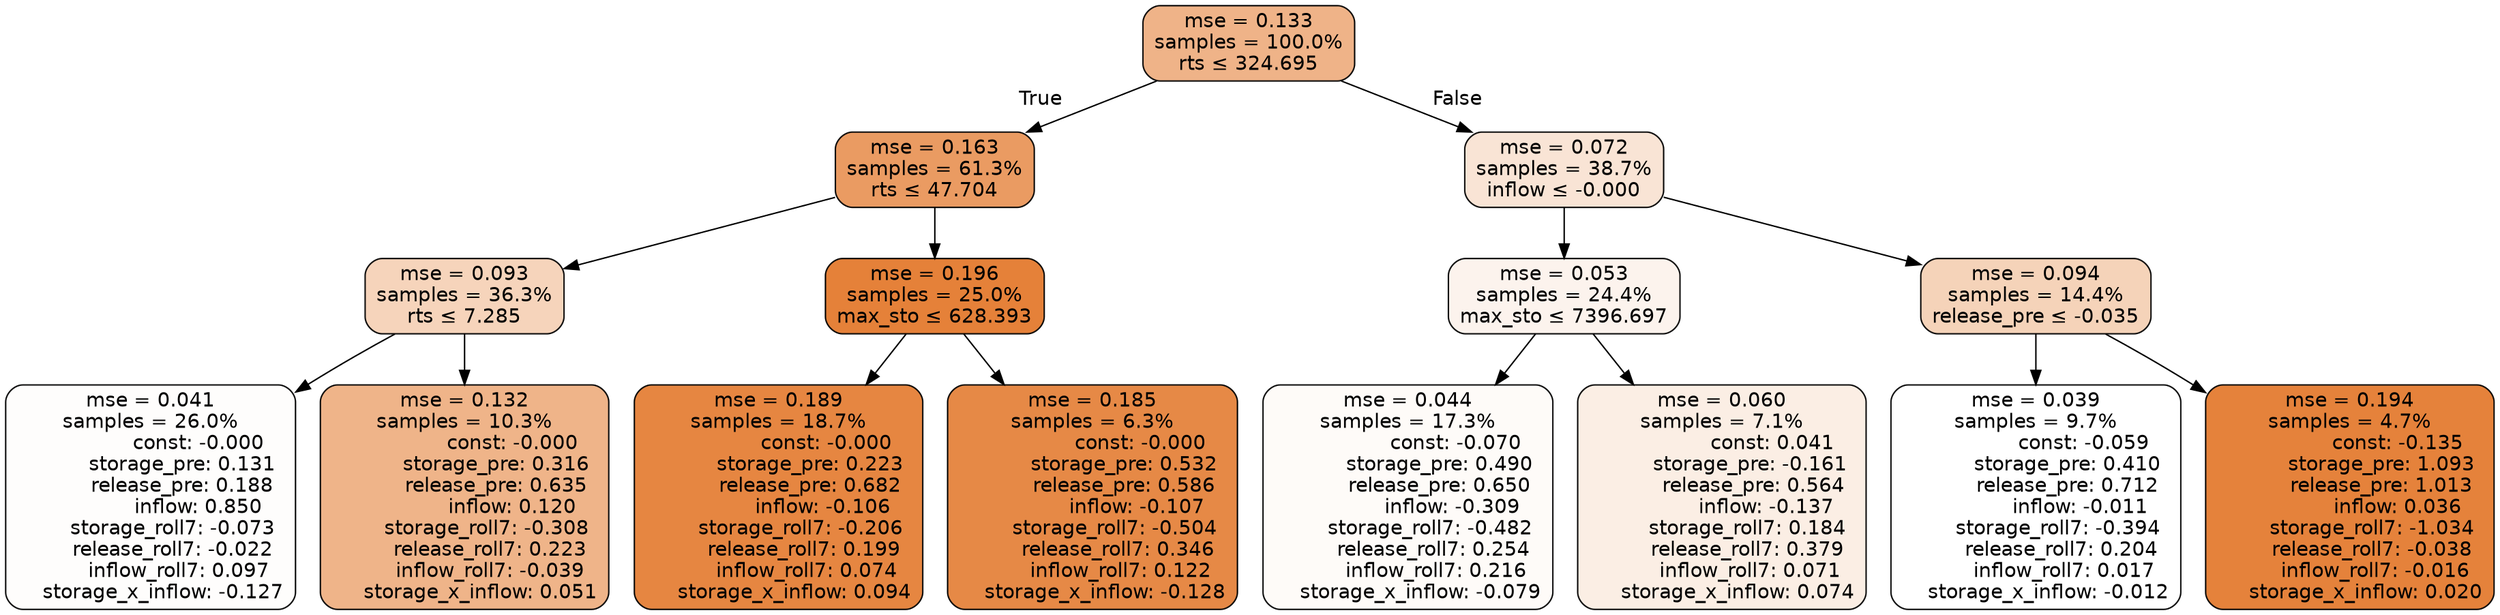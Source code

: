 digraph tree {
bgcolor="transparent"
node [shape=rectangle, style="filled, rounded", color="black", fontname=helvetica] ;
edge [fontname=helvetica] ;
	"0" [label="mse = 0.133
samples = 100.0%
rts &le; 324.695", fillcolor="#efb388"]
	"1" [label="mse = 0.163
samples = 61.3%
rts &le; 47.704", fillcolor="#ea9b62"]
	"2" [label="mse = 0.093
samples = 36.3%
rts &le; 7.285", fillcolor="#f6d4bb"]
	"3" [label="mse = 0.041
samples = 26.0%
               const: -0.000
          storage_pre: 0.131
          release_pre: 0.188
               inflow: 0.850
       storage_roll7: -0.073
       release_roll7: -0.022
         inflow_roll7: 0.097
    storage_x_inflow: -0.127", fillcolor="#fefdfc"]
	"4" [label="mse = 0.132
samples = 10.3%
               const: -0.000
          storage_pre: 0.316
          release_pre: 0.635
               inflow: 0.120
       storage_roll7: -0.308
        release_roll7: 0.223
        inflow_roll7: -0.039
     storage_x_inflow: 0.051", fillcolor="#efb489"]
	"5" [label="mse = 0.196
samples = 25.0%
max_sto &le; 628.393", fillcolor="#e58139"]
	"6" [label="mse = 0.189
samples = 18.7%
               const: -0.000
          storage_pre: 0.223
          release_pre: 0.682
              inflow: -0.106
       storage_roll7: -0.206
        release_roll7: 0.199
         inflow_roll7: 0.074
     storage_x_inflow: 0.094", fillcolor="#e68641"]
	"7" [label="mse = 0.185
samples = 6.3%
               const: -0.000
          storage_pre: 0.532
          release_pre: 0.586
              inflow: -0.107
       storage_roll7: -0.504
        release_roll7: 0.346
         inflow_roll7: 0.122
    storage_x_inflow: -0.128", fillcolor="#e68946"]
	"8" [label="mse = 0.072
samples = 38.7%
inflow &le; -0.000", fillcolor="#f9e4d5"]
	"9" [label="mse = 0.053
samples = 24.4%
max_sto &le; 7396.697", fillcolor="#fcf3ed"]
	"10" [label="mse = 0.044
samples = 17.3%
               const: -0.070
          storage_pre: 0.490
          release_pre: 0.650
              inflow: -0.309
       storage_roll7: -0.482
        release_roll7: 0.254
         inflow_roll7: 0.216
    storage_x_inflow: -0.079", fillcolor="#fefbf8"]
	"11" [label="mse = 0.060
samples = 7.1%
                const: 0.041
         storage_pre: -0.161
          release_pre: 0.564
              inflow: -0.137
        storage_roll7: 0.184
        release_roll7: 0.379
         inflow_roll7: 0.071
     storage_x_inflow: 0.074", fillcolor="#fbeee4"]
	"12" [label="mse = 0.094
samples = 14.4%
release_pre &le; -0.035", fillcolor="#f5d3b9"]
	"13" [label="mse = 0.039
samples = 9.7%
               const: -0.059
          storage_pre: 0.410
          release_pre: 0.712
              inflow: -0.011
       storage_roll7: -0.394
        release_roll7: 0.204
         inflow_roll7: 0.017
    storage_x_inflow: -0.012", fillcolor="#ffffff"]
	"14" [label="mse = 0.194
samples = 4.7%
               const: -0.135
          storage_pre: 1.093
          release_pre: 1.013
               inflow: 0.036
       storage_roll7: -1.034
       release_roll7: -0.038
        inflow_roll7: -0.016
     storage_x_inflow: 0.020", fillcolor="#e5823b"]

	"0" -> "1" [labeldistance=2.5, labelangle=45, headlabel="True"]
	"1" -> "2"
	"2" -> "3"
	"2" -> "4"
	"1" -> "5"
	"5" -> "6"
	"5" -> "7"
	"0" -> "8" [labeldistance=2.5, labelangle=-45, headlabel="False"]
	"8" -> "9"
	"9" -> "10"
	"9" -> "11"
	"8" -> "12"
	"12" -> "13"
	"12" -> "14"
}
